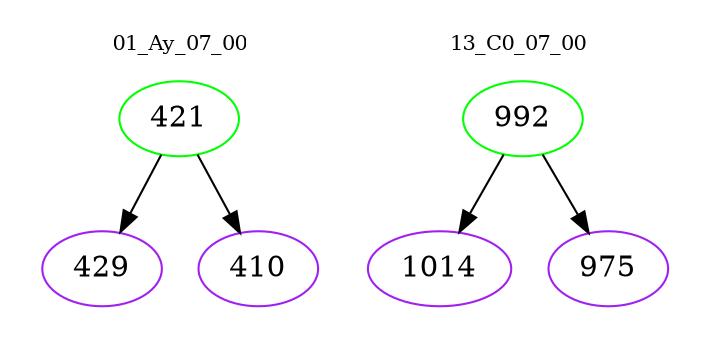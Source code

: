 digraph{
subgraph cluster_0 {
color = white
label = "01_Ay_07_00";
fontsize=10;
T0_421 [label="421", color="green"]
T0_421 -> T0_429 [color="black"]
T0_429 [label="429", color="purple"]
T0_421 -> T0_410 [color="black"]
T0_410 [label="410", color="purple"]
}
subgraph cluster_1 {
color = white
label = "13_C0_07_00";
fontsize=10;
T1_992 [label="992", color="green"]
T1_992 -> T1_1014 [color="black"]
T1_1014 [label="1014", color="purple"]
T1_992 -> T1_975 [color="black"]
T1_975 [label="975", color="purple"]
}
}
